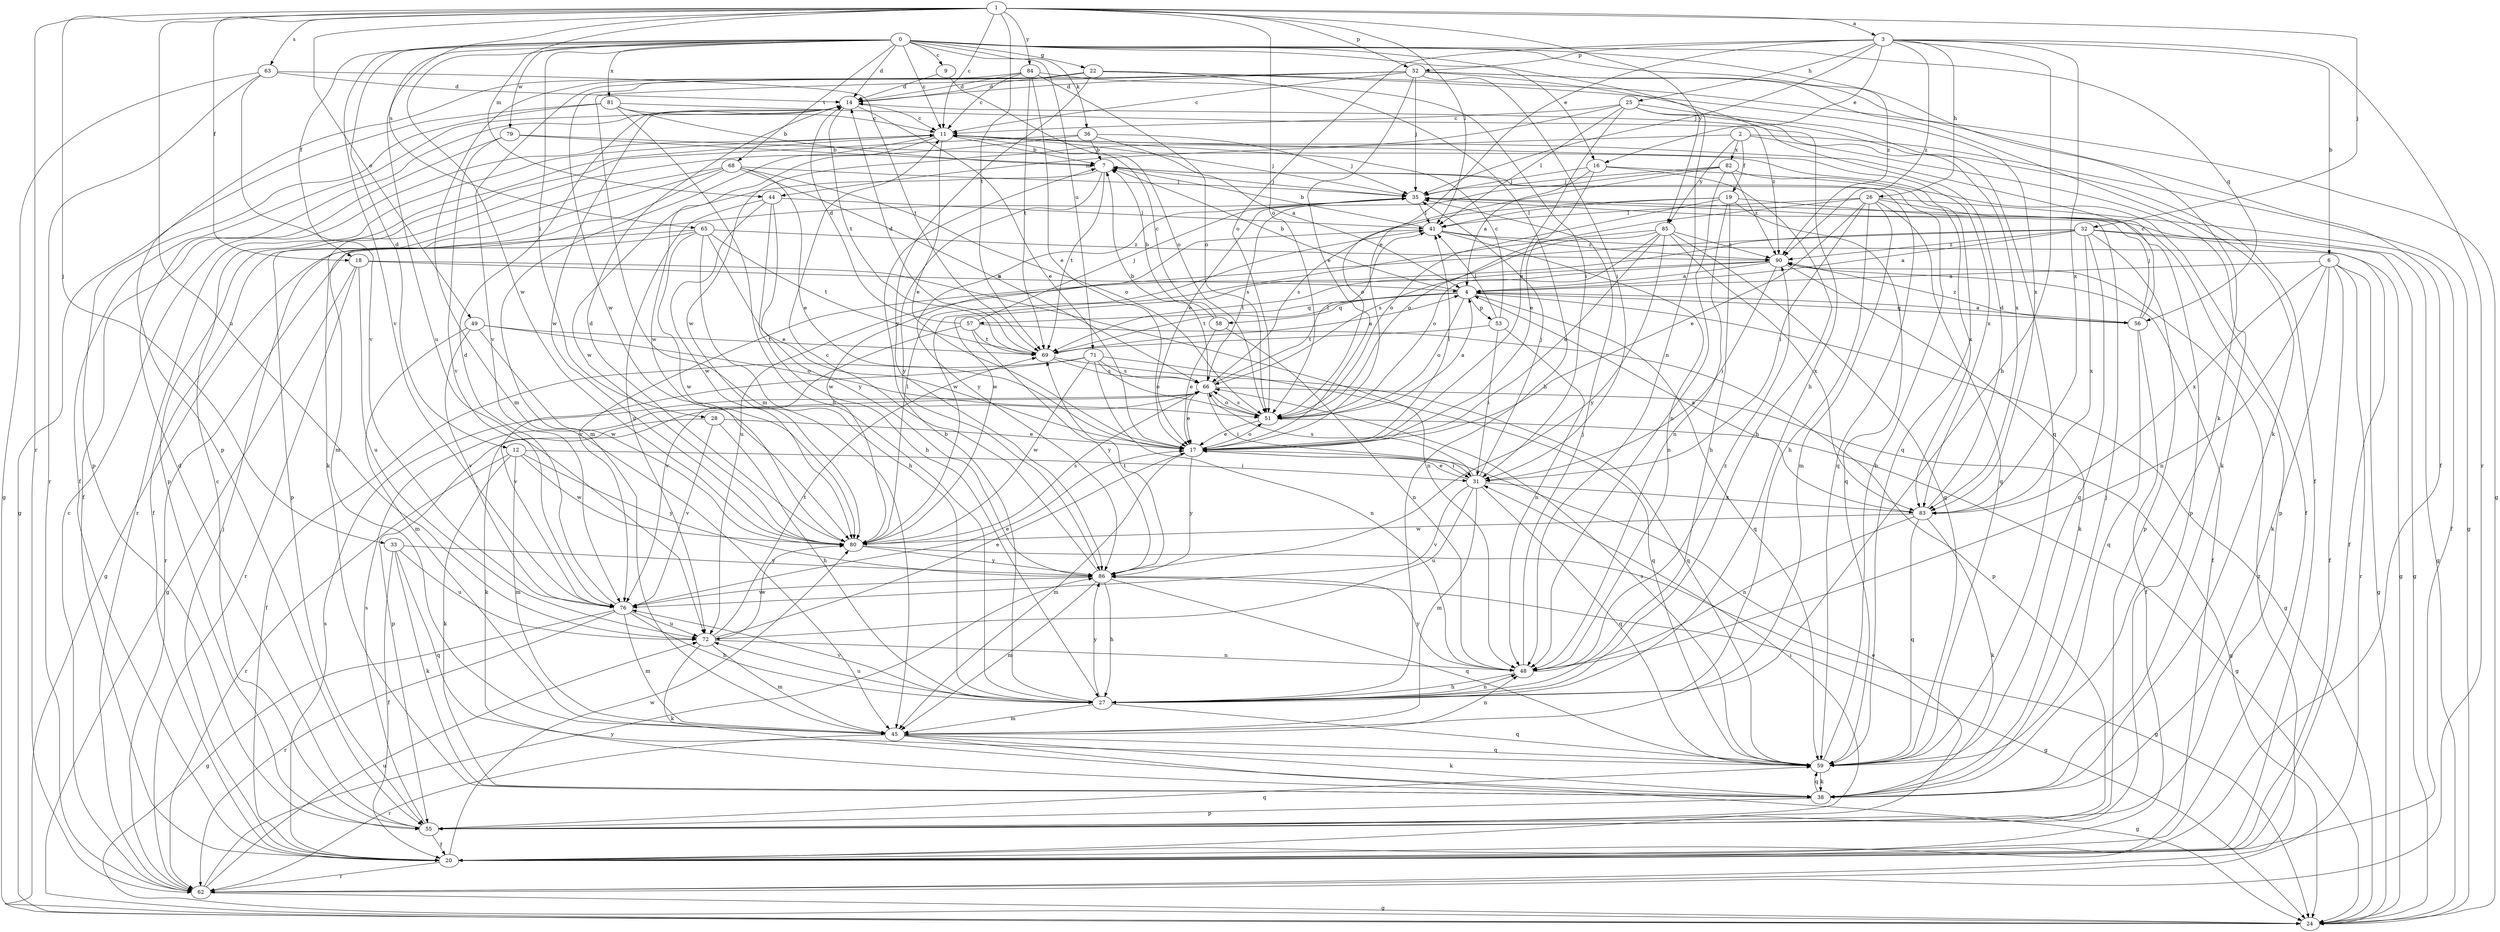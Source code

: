 strict digraph  {
0;
1;
2;
3;
4;
6;
7;
9;
11;
12;
14;
16;
17;
18;
19;
20;
22;
24;
25;
26;
27;
28;
31;
32;
33;
35;
36;
38;
41;
44;
45;
48;
49;
51;
52;
53;
55;
56;
57;
58;
59;
62;
63;
65;
66;
68;
69;
71;
72;
76;
79;
80;
81;
82;
83;
84;
85;
86;
90;
0 -> 9  [label=c];
0 -> 11  [label=c];
0 -> 12  [label=d];
0 -> 14  [label=d];
0 -> 16  [label=e];
0 -> 18  [label=f];
0 -> 22  [label=g];
0 -> 28  [label=i];
0 -> 36  [label=k];
0 -> 38  [label=k];
0 -> 48  [label=n];
0 -> 56  [label=q];
0 -> 68  [label=t];
0 -> 71  [label=u];
0 -> 72  [label=u];
0 -> 76  [label=v];
0 -> 79  [label=w];
0 -> 80  [label=w];
0 -> 81  [label=x];
0 -> 90  [label=z];
1 -> 3  [label=a];
1 -> 11  [label=c];
1 -> 18  [label=f];
1 -> 32  [label=j];
1 -> 33  [label=j];
1 -> 41  [label=l];
1 -> 44  [label=m];
1 -> 49  [label=o];
1 -> 51  [label=o];
1 -> 52  [label=p];
1 -> 62  [label=r];
1 -> 63  [label=s];
1 -> 65  [label=s];
1 -> 69  [label=t];
1 -> 72  [label=u];
1 -> 84  [label=y];
1 -> 85  [label=y];
2 -> 19  [label=f];
2 -> 24  [label=g];
2 -> 38  [label=k];
2 -> 44  [label=m];
2 -> 82  [label=x];
2 -> 85  [label=y];
3 -> 6  [label=b];
3 -> 16  [label=e];
3 -> 17  [label=e];
3 -> 25  [label=h];
3 -> 26  [label=h];
3 -> 27  [label=h];
3 -> 35  [label=j];
3 -> 51  [label=o];
3 -> 52  [label=p];
3 -> 62  [label=r];
3 -> 83  [label=x];
3 -> 90  [label=z];
4 -> 7  [label=b];
4 -> 24  [label=g];
4 -> 51  [label=o];
4 -> 53  [label=p];
4 -> 56  [label=q];
4 -> 57  [label=q];
4 -> 58  [label=q];
4 -> 59  [label=q];
4 -> 69  [label=t];
6 -> 4  [label=a];
6 -> 20  [label=f];
6 -> 24  [label=g];
6 -> 38  [label=k];
6 -> 48  [label=n];
6 -> 62  [label=r];
6 -> 83  [label=x];
7 -> 35  [label=j];
7 -> 59  [label=q];
7 -> 69  [label=t];
7 -> 80  [label=w];
7 -> 86  [label=y];
9 -> 14  [label=d];
9 -> 51  [label=o];
11 -> 7  [label=b];
11 -> 17  [label=e];
11 -> 35  [label=j];
11 -> 45  [label=m];
11 -> 62  [label=r];
11 -> 80  [label=w];
11 -> 83  [label=x];
12 -> 31  [label=i];
12 -> 38  [label=k];
12 -> 45  [label=m];
12 -> 62  [label=r];
12 -> 80  [label=w];
12 -> 86  [label=y];
14 -> 11  [label=c];
14 -> 17  [label=e];
14 -> 20  [label=f];
14 -> 69  [label=t];
14 -> 80  [label=w];
16 -> 4  [label=a];
16 -> 17  [label=e];
16 -> 27  [label=h];
16 -> 35  [label=j];
16 -> 83  [label=x];
17 -> 31  [label=i];
17 -> 41  [label=l];
17 -> 45  [label=m];
17 -> 51  [label=o];
17 -> 86  [label=y];
18 -> 4  [label=a];
18 -> 24  [label=g];
18 -> 48  [label=n];
18 -> 62  [label=r];
18 -> 72  [label=u];
19 -> 27  [label=h];
19 -> 41  [label=l];
19 -> 48  [label=n];
19 -> 51  [label=o];
19 -> 55  [label=p];
19 -> 59  [label=q];
19 -> 66  [label=s];
20 -> 17  [label=e];
20 -> 35  [label=j];
20 -> 62  [label=r];
20 -> 66  [label=s];
20 -> 80  [label=w];
22 -> 14  [label=d];
22 -> 24  [label=g];
22 -> 27  [label=h];
22 -> 55  [label=p];
22 -> 83  [label=x];
22 -> 86  [label=y];
25 -> 11  [label=c];
25 -> 17  [label=e];
25 -> 20  [label=f];
25 -> 41  [label=l];
25 -> 59  [label=q];
25 -> 80  [label=w];
25 -> 83  [label=x];
26 -> 17  [label=e];
26 -> 20  [label=f];
26 -> 27  [label=h];
26 -> 31  [label=i];
26 -> 41  [label=l];
26 -> 45  [label=m];
26 -> 51  [label=o];
26 -> 55  [label=p];
26 -> 59  [label=q];
27 -> 7  [label=b];
27 -> 45  [label=m];
27 -> 48  [label=n];
27 -> 59  [label=q];
27 -> 72  [label=u];
27 -> 76  [label=v];
27 -> 86  [label=y];
28 -> 17  [label=e];
28 -> 27  [label=h];
28 -> 55  [label=p];
28 -> 76  [label=v];
31 -> 17  [label=e];
31 -> 35  [label=j];
31 -> 45  [label=m];
31 -> 59  [label=q];
31 -> 66  [label=s];
31 -> 72  [label=u];
31 -> 76  [label=v];
31 -> 83  [label=x];
32 -> 4  [label=a];
32 -> 20  [label=f];
32 -> 24  [label=g];
32 -> 55  [label=p];
32 -> 59  [label=q];
32 -> 72  [label=u];
32 -> 80  [label=w];
32 -> 83  [label=x];
32 -> 90  [label=z];
33 -> 20  [label=f];
33 -> 38  [label=k];
33 -> 59  [label=q];
33 -> 72  [label=u];
33 -> 86  [label=y];
35 -> 24  [label=g];
35 -> 41  [label=l];
35 -> 66  [label=s];
35 -> 86  [label=y];
36 -> 4  [label=a];
36 -> 7  [label=b];
36 -> 35  [label=j];
36 -> 38  [label=k];
36 -> 55  [label=p];
38 -> 35  [label=j];
38 -> 55  [label=p];
38 -> 59  [label=q];
41 -> 7  [label=b];
41 -> 24  [label=g];
41 -> 48  [label=n];
41 -> 80  [label=w];
41 -> 90  [label=z];
44 -> 27  [label=h];
44 -> 41  [label=l];
44 -> 72  [label=u];
44 -> 80  [label=w];
44 -> 86  [label=y];
45 -> 24  [label=g];
45 -> 38  [label=k];
45 -> 48  [label=n];
45 -> 59  [label=q];
45 -> 62  [label=r];
48 -> 27  [label=h];
48 -> 35  [label=j];
48 -> 86  [label=y];
48 -> 90  [label=z];
49 -> 45  [label=m];
49 -> 51  [label=o];
49 -> 69  [label=t];
49 -> 76  [label=v];
49 -> 80  [label=w];
51 -> 4  [label=a];
51 -> 17  [label=e];
51 -> 24  [label=g];
51 -> 66  [label=s];
52 -> 11  [label=c];
52 -> 14  [label=d];
52 -> 17  [label=e];
52 -> 20  [label=f];
52 -> 27  [label=h];
52 -> 31  [label=i];
52 -> 35  [label=j];
52 -> 38  [label=k];
52 -> 45  [label=m];
52 -> 76  [label=v];
52 -> 80  [label=w];
53 -> 11  [label=c];
53 -> 31  [label=i];
53 -> 41  [label=l];
53 -> 48  [label=n];
53 -> 69  [label=t];
55 -> 11  [label=c];
55 -> 14  [label=d];
55 -> 20  [label=f];
55 -> 31  [label=i];
55 -> 59  [label=q];
55 -> 66  [label=s];
56 -> 4  [label=a];
56 -> 11  [label=c];
56 -> 20  [label=f];
56 -> 35  [label=j];
56 -> 59  [label=q];
56 -> 90  [label=z];
57 -> 14  [label=d];
57 -> 35  [label=j];
57 -> 55  [label=p];
57 -> 69  [label=t];
57 -> 76  [label=v];
57 -> 86  [label=y];
58 -> 7  [label=b];
58 -> 11  [label=c];
58 -> 17  [label=e];
58 -> 48  [label=n];
59 -> 7  [label=b];
59 -> 38  [label=k];
59 -> 66  [label=s];
62 -> 11  [label=c];
62 -> 24  [label=g];
62 -> 72  [label=u];
62 -> 86  [label=y];
62 -> 90  [label=z];
63 -> 14  [label=d];
63 -> 24  [label=g];
63 -> 62  [label=r];
63 -> 69  [label=t];
63 -> 76  [label=v];
65 -> 17  [label=e];
65 -> 24  [label=g];
65 -> 27  [label=h];
65 -> 62  [label=r];
65 -> 69  [label=t];
65 -> 80  [label=w];
65 -> 90  [label=z];
66 -> 7  [label=b];
66 -> 17  [label=e];
66 -> 24  [label=g];
66 -> 31  [label=i];
66 -> 38  [label=k];
66 -> 41  [label=l];
66 -> 51  [label=o];
68 -> 17  [label=e];
68 -> 20  [label=f];
68 -> 35  [label=j];
68 -> 45  [label=m];
68 -> 51  [label=o];
68 -> 55  [label=p];
68 -> 66  [label=s];
69 -> 4  [label=a];
69 -> 14  [label=d];
69 -> 59  [label=q];
69 -> 66  [label=s];
71 -> 20  [label=f];
71 -> 48  [label=n];
71 -> 51  [label=o];
71 -> 59  [label=q];
71 -> 66  [label=s];
71 -> 76  [label=v];
71 -> 80  [label=w];
72 -> 17  [label=e];
72 -> 38  [label=k];
72 -> 45  [label=m];
72 -> 48  [label=n];
72 -> 69  [label=t];
72 -> 80  [label=w];
76 -> 14  [label=d];
76 -> 17  [label=e];
76 -> 24  [label=g];
76 -> 27  [label=h];
76 -> 45  [label=m];
76 -> 62  [label=r];
76 -> 72  [label=u];
79 -> 7  [label=b];
79 -> 20  [label=f];
79 -> 59  [label=q];
79 -> 76  [label=v];
80 -> 14  [label=d];
80 -> 24  [label=g];
80 -> 41  [label=l];
80 -> 66  [label=s];
80 -> 86  [label=y];
81 -> 7  [label=b];
81 -> 11  [label=c];
81 -> 24  [label=g];
81 -> 27  [label=h];
81 -> 55  [label=p];
81 -> 90  [label=z];
82 -> 17  [label=e];
82 -> 20  [label=f];
82 -> 35  [label=j];
82 -> 48  [label=n];
82 -> 51  [label=o];
82 -> 90  [label=z];
83 -> 4  [label=a];
83 -> 14  [label=d];
83 -> 38  [label=k];
83 -> 48  [label=n];
83 -> 59  [label=q];
83 -> 80  [label=w];
84 -> 11  [label=c];
84 -> 14  [label=d];
84 -> 17  [label=e];
84 -> 31  [label=i];
84 -> 45  [label=m];
84 -> 51  [label=o];
84 -> 69  [label=t];
85 -> 17  [label=e];
85 -> 51  [label=o];
85 -> 59  [label=q];
85 -> 66  [label=s];
85 -> 80  [label=w];
85 -> 83  [label=x];
85 -> 86  [label=y];
85 -> 90  [label=z];
86 -> 11  [label=c];
86 -> 24  [label=g];
86 -> 27  [label=h];
86 -> 45  [label=m];
86 -> 59  [label=q];
86 -> 69  [label=t];
86 -> 76  [label=v];
90 -> 4  [label=a];
90 -> 20  [label=f];
90 -> 31  [label=i];
90 -> 38  [label=k];
90 -> 69  [label=t];
90 -> 76  [label=v];
}
